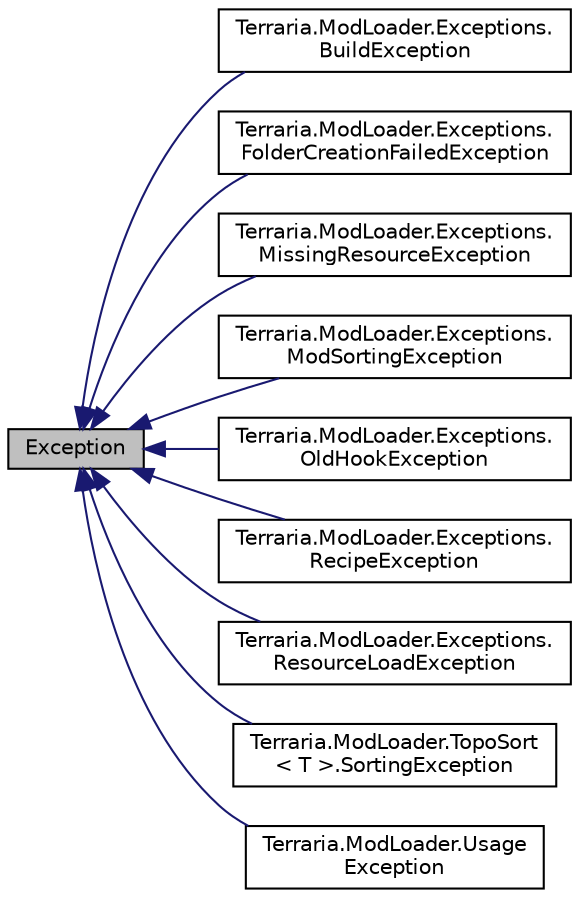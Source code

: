 digraph "Exception"
{
 // LATEX_PDF_SIZE
  edge [fontname="Helvetica",fontsize="10",labelfontname="Helvetica",labelfontsize="10"];
  node [fontname="Helvetica",fontsize="10",shape=record];
  rankdir="LR";
  Node1 [label="Exception",height=0.2,width=0.4,color="black", fillcolor="grey75", style="filled", fontcolor="black",tooltip=" "];
  Node1 -> Node2 [dir="back",color="midnightblue",fontsize="10",style="solid",fontname="Helvetica"];
  Node2 [label="Terraria.ModLoader.Exceptions.\lBuildException",height=0.2,width=0.4,color="black", fillcolor="white", style="filled",tooltip=" "];
  Node1 -> Node3 [dir="back",color="midnightblue",fontsize="10",style="solid",fontname="Helvetica"];
  Node3 [label="Terraria.ModLoader.Exceptions.\lFolderCreationFailedException",height=0.2,width=0.4,color="black", fillcolor="white", style="filled",URL="$class_terraria_1_1_mod_loader_1_1_exceptions_1_1_folder_creation_failed_exception.html",tooltip=" "];
  Node1 -> Node4 [dir="back",color="midnightblue",fontsize="10",style="solid",fontname="Helvetica"];
  Node4 [label="Terraria.ModLoader.Exceptions.\lMissingResourceException",height=0.2,width=0.4,color="black", fillcolor="white", style="filled",URL="$class_terraria_1_1_mod_loader_1_1_exceptions_1_1_missing_resource_exception.html",tooltip=" "];
  Node1 -> Node5 [dir="back",color="midnightblue",fontsize="10",style="solid",fontname="Helvetica"];
  Node5 [label="Terraria.ModLoader.Exceptions.\lModSortingException",height=0.2,width=0.4,color="black", fillcolor="white", style="filled",tooltip=" "];
  Node1 -> Node6 [dir="back",color="midnightblue",fontsize="10",style="solid",fontname="Helvetica"];
  Node6 [label="Terraria.ModLoader.Exceptions.\lOldHookException",height=0.2,width=0.4,color="black", fillcolor="white", style="filled",URL="$class_terraria_1_1_mod_loader_1_1_exceptions_1_1_old_hook_exception.html",tooltip=" "];
  Node1 -> Node7 [dir="back",color="midnightblue",fontsize="10",style="solid",fontname="Helvetica"];
  Node7 [label="Terraria.ModLoader.Exceptions.\lRecipeException",height=0.2,width=0.4,color="black", fillcolor="white", style="filled",URL="$class_terraria_1_1_mod_loader_1_1_exceptions_1_1_recipe_exception.html",tooltip=" "];
  Node1 -> Node8 [dir="back",color="midnightblue",fontsize="10",style="solid",fontname="Helvetica"];
  Node8 [label="Terraria.ModLoader.Exceptions.\lResourceLoadException",height=0.2,width=0.4,color="black", fillcolor="white", style="filled",URL="$class_terraria_1_1_mod_loader_1_1_exceptions_1_1_resource_load_exception.html",tooltip=" "];
  Node1 -> Node9 [dir="back",color="midnightblue",fontsize="10",style="solid",fontname="Helvetica"];
  Node9 [label="Terraria.ModLoader.TopoSort\l\< T \>.SortingException",height=0.2,width=0.4,color="black", fillcolor="white", style="filled",URL="$class_terraria_1_1_mod_loader_1_1_topo_sort_1_1_sorting_exception.html",tooltip=" "];
  Node1 -> Node10 [dir="back",color="midnightblue",fontsize="10",style="solid",fontname="Helvetica"];
  Node10 [label="Terraria.ModLoader.Usage\lException",height=0.2,width=0.4,color="black", fillcolor="white", style="filled",URL="$class_terraria_1_1_mod_loader_1_1_usage_exception.html",tooltip=" "];
}
